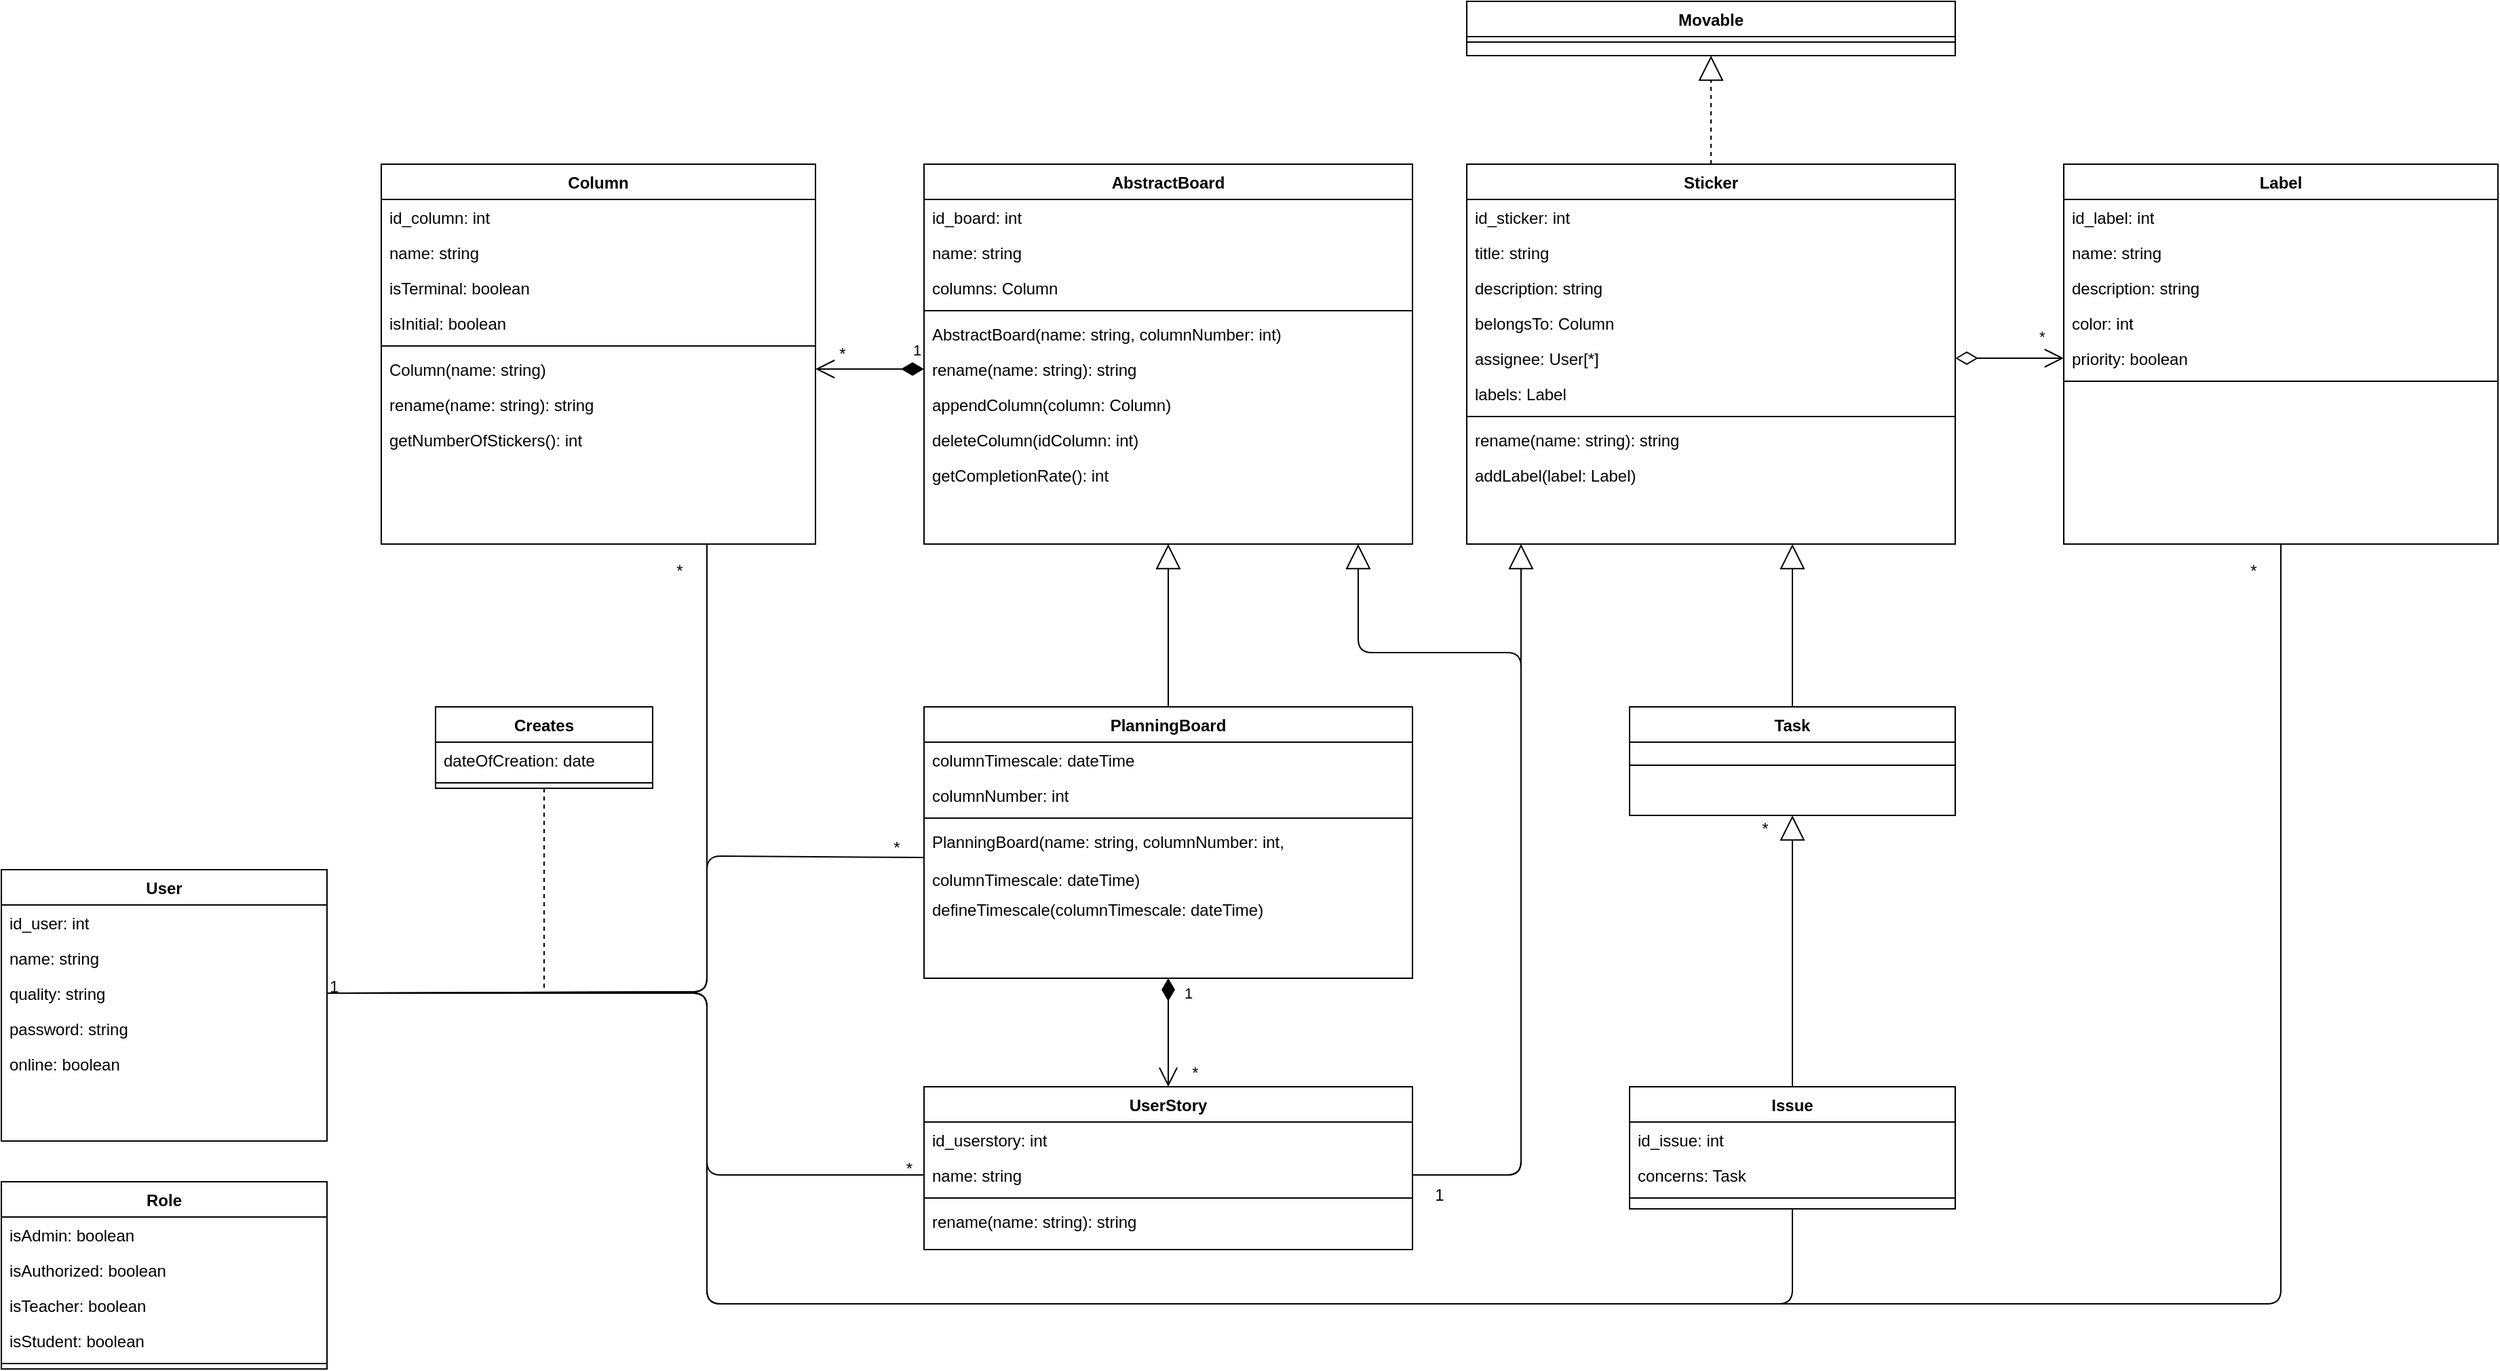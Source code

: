 <mxfile version="14.7.1" type="github">
  <diagram id="-n1arLx0iRGlMLNnjugE" name="Page-1">
    <mxGraphModel dx="1479" dy="492" grid="1" gridSize="10" guides="1" tooltips="1" connect="1" arrows="1" fold="1" page="1" pageScale="1" pageWidth="3300" pageHeight="4681" math="0" shadow="0">
      <root>
        <mxCell id="0" />
        <mxCell id="1" parent="0" />
        <mxCell id="pl6TtcTqllOGitY4xwyM-2" value="User" style="swimlane;fontStyle=1;align=center;verticalAlign=top;childLayout=stackLayout;horizontal=1;startSize=26;horizontalStack=0;resizeParent=1;resizeLast=0;collapsible=1;marginBottom=0;rounded=0;shadow=0;strokeWidth=1;" parent="1" vertex="1">
          <mxGeometry x="400" y="1000" width="240" height="200" as="geometry">
            <mxRectangle x="230" y="140" width="160" height="26" as="alternateBounds" />
          </mxGeometry>
        </mxCell>
        <mxCell id="pl6TtcTqllOGitY4xwyM-3" value="id_user: int" style="text;align=left;verticalAlign=top;spacingLeft=4;spacingRight=4;overflow=hidden;rotatable=0;points=[[0,0.5],[1,0.5]];portConstraint=eastwest;rounded=0;shadow=0;html=0;" parent="pl6TtcTqllOGitY4xwyM-2" vertex="1">
          <mxGeometry y="26" width="240" height="26" as="geometry" />
        </mxCell>
        <mxCell id="pl6TtcTqllOGitY4xwyM-4" value="name: string" style="text;align=left;verticalAlign=top;spacingLeft=4;spacingRight=4;overflow=hidden;rotatable=0;points=[[0,0.5],[1,0.5]];portConstraint=eastwest;" parent="pl6TtcTqllOGitY4xwyM-2" vertex="1">
          <mxGeometry y="52" width="240" height="26" as="geometry" />
        </mxCell>
        <mxCell id="pl6TtcTqllOGitY4xwyM-5" value="quality: string" style="text;align=left;verticalAlign=top;spacingLeft=4;spacingRight=4;overflow=hidden;rotatable=0;points=[[0,0.5],[1,0.5]];portConstraint=eastwest;rounded=0;shadow=0;html=0;" parent="pl6TtcTqllOGitY4xwyM-2" vertex="1">
          <mxGeometry y="78" width="240" height="26" as="geometry" />
        </mxCell>
        <mxCell id="pl6TtcTqllOGitY4xwyM-6" value="password: string" style="text;align=left;verticalAlign=top;spacingLeft=4;spacingRight=4;overflow=hidden;rotatable=0;points=[[0,0.5],[1,0.5]];portConstraint=eastwest;rounded=0;shadow=0;html=0;" parent="pl6TtcTqllOGitY4xwyM-2" vertex="1">
          <mxGeometry y="104" width="240" height="26" as="geometry" />
        </mxCell>
        <mxCell id="pl6TtcTqllOGitY4xwyM-7" value="online: boolean" style="text;align=left;verticalAlign=top;spacingLeft=4;spacingRight=4;overflow=hidden;rotatable=0;points=[[0,0.5],[1,0.5]];portConstraint=eastwest;rounded=0;shadow=0;html=0;" parent="pl6TtcTqllOGitY4xwyM-2" vertex="1">
          <mxGeometry y="130" width="240" height="26" as="geometry" />
        </mxCell>
        <mxCell id="pl6TtcTqllOGitY4xwyM-8" value="AbstractBoard" style="swimlane;fontStyle=1;align=center;verticalAlign=top;childLayout=stackLayout;horizontal=1;startSize=26;horizontalStack=0;resizeParent=1;resizeLast=0;collapsible=1;marginBottom=0;rounded=0;shadow=0;strokeWidth=1;" parent="1" vertex="1">
          <mxGeometry x="1080" y="480" width="360" height="280" as="geometry">
            <mxRectangle x="550" y="140" width="160" height="26" as="alternateBounds" />
          </mxGeometry>
        </mxCell>
        <mxCell id="pl6TtcTqllOGitY4xwyM-9" value="id_board: int" style="text;align=left;verticalAlign=top;spacingLeft=4;spacingRight=4;overflow=hidden;rotatable=0;points=[[0,0.5],[1,0.5]];portConstraint=eastwest;" parent="pl6TtcTqllOGitY4xwyM-8" vertex="1">
          <mxGeometry y="26" width="360" height="26" as="geometry" />
        </mxCell>
        <mxCell id="pl6TtcTqllOGitY4xwyM-10" value="name: string" style="text;align=left;verticalAlign=top;spacingLeft=4;spacingRight=4;overflow=hidden;rotatable=0;points=[[0,0.5],[1,0.5]];portConstraint=eastwest;rounded=0;shadow=0;html=0;" parent="pl6TtcTqllOGitY4xwyM-8" vertex="1">
          <mxGeometry y="52" width="360" height="26" as="geometry" />
        </mxCell>
        <mxCell id="pl6TtcTqllOGitY4xwyM-11" value="columns: Column" style="text;align=left;verticalAlign=top;spacingLeft=4;spacingRight=4;overflow=hidden;rotatable=0;points=[[0,0.5],[1,0.5]];portConstraint=eastwest;rounded=0;shadow=0;html=0;" parent="pl6TtcTqllOGitY4xwyM-8" vertex="1">
          <mxGeometry y="78" width="360" height="26" as="geometry" />
        </mxCell>
        <mxCell id="pl6TtcTqllOGitY4xwyM-12" value="" style="line;html=1;strokeWidth=1;align=left;verticalAlign=middle;spacingTop=-1;spacingLeft=3;spacingRight=3;rotatable=0;labelPosition=right;points=[];portConstraint=eastwest;" parent="pl6TtcTqllOGitY4xwyM-8" vertex="1">
          <mxGeometry y="104" width="360" height="8" as="geometry" />
        </mxCell>
        <mxCell id="pl6TtcTqllOGitY4xwyM-13" value="AbstractBoard(name: string, columnNumber: int)" style="text;align=left;verticalAlign=top;spacingLeft=4;spacingRight=4;overflow=hidden;rotatable=0;points=[[0,0.5],[1,0.5]];portConstraint=eastwest;" parent="pl6TtcTqllOGitY4xwyM-8" vertex="1">
          <mxGeometry y="112" width="360" height="26" as="geometry" />
        </mxCell>
        <mxCell id="pl6TtcTqllOGitY4xwyM-14" value="rename(name: string): string" style="text;align=left;verticalAlign=top;spacingLeft=4;spacingRight=4;overflow=hidden;rotatable=0;points=[[0,0.5],[1,0.5]];portConstraint=eastwest;" parent="pl6TtcTqllOGitY4xwyM-8" vertex="1">
          <mxGeometry y="138" width="360" height="26" as="geometry" />
        </mxCell>
        <mxCell id="pl6TtcTqllOGitY4xwyM-15" value="appendColumn(column: Column)" style="text;align=left;verticalAlign=top;spacingLeft=4;spacingRight=4;overflow=hidden;rotatable=0;points=[[0,0.5],[1,0.5]];portConstraint=eastwest;" parent="pl6TtcTqllOGitY4xwyM-8" vertex="1">
          <mxGeometry y="164" width="360" height="26" as="geometry" />
        </mxCell>
        <mxCell id="pl6TtcTqllOGitY4xwyM-16" value="deleteColumn(idColumn: int)" style="text;align=left;verticalAlign=top;spacingLeft=4;spacingRight=4;overflow=hidden;rotatable=0;points=[[0,0.5],[1,0.5]];portConstraint=eastwest;" parent="pl6TtcTqllOGitY4xwyM-8" vertex="1">
          <mxGeometry y="190" width="360" height="26" as="geometry" />
        </mxCell>
        <mxCell id="pl6TtcTqllOGitY4xwyM-17" value="getCompletionRate(): int" style="text;align=left;verticalAlign=top;spacingLeft=4;spacingRight=4;overflow=hidden;rotatable=0;points=[[0,0.5],[1,0.5]];portConstraint=eastwest;rounded=0;shadow=0;html=0;" parent="pl6TtcTqllOGitY4xwyM-8" vertex="1">
          <mxGeometry y="216" width="360" height="26" as="geometry" />
        </mxCell>
        <mxCell id="pl6TtcTqllOGitY4xwyM-21" value="PlanningBoard" style="swimlane;fontStyle=1;align=center;verticalAlign=top;childLayout=stackLayout;horizontal=1;startSize=26;horizontalStack=0;resizeParent=1;resizeLast=0;collapsible=1;marginBottom=0;rounded=0;shadow=0;strokeWidth=1;" parent="1" vertex="1">
          <mxGeometry x="1080" y="880" width="360" height="200" as="geometry">
            <mxRectangle x="550" y="140" width="160" height="26" as="alternateBounds" />
          </mxGeometry>
        </mxCell>
        <mxCell id="pl6TtcTqllOGitY4xwyM-22" value="columnTimescale: dateTime" style="text;align=left;verticalAlign=top;spacingLeft=4;spacingRight=4;overflow=hidden;rotatable=0;points=[[0,0.5],[1,0.5]];portConstraint=eastwest;rounded=0;shadow=0;html=0;" parent="pl6TtcTqllOGitY4xwyM-21" vertex="1">
          <mxGeometry y="26" width="360" height="26" as="geometry" />
        </mxCell>
        <mxCell id="ACFRyJSHy_dvtxBTFt1p-10" value="columnNumber: int" style="text;align=left;verticalAlign=top;spacingLeft=4;spacingRight=4;overflow=hidden;rotatable=0;points=[[0,0.5],[1,0.5]];portConstraint=eastwest;rounded=0;shadow=0;html=0;" vertex="1" parent="pl6TtcTqllOGitY4xwyM-21">
          <mxGeometry y="52" width="360" height="26" as="geometry" />
        </mxCell>
        <mxCell id="pl6TtcTqllOGitY4xwyM-23" value="" style="line;html=1;strokeWidth=1;align=left;verticalAlign=middle;spacingTop=-1;spacingLeft=3;spacingRight=3;rotatable=0;labelPosition=right;points=[];portConstraint=eastwest;" parent="pl6TtcTqllOGitY4xwyM-21" vertex="1">
          <mxGeometry y="78" width="360" height="8" as="geometry" />
        </mxCell>
        <mxCell id="pl6TtcTqllOGitY4xwyM-24" value="PlanningBoard(name: string, columnNumber: int, &#xa;&#xa;columnTimescale: dateTime)" style="text;align=left;verticalAlign=top;spacingLeft=4;spacingRight=4;overflow=hidden;rotatable=0;points=[[0,0.5],[1,0.5]];portConstraint=eastwest;" parent="pl6TtcTqllOGitY4xwyM-21" vertex="1">
          <mxGeometry y="86" width="360" height="50" as="geometry" />
        </mxCell>
        <mxCell id="pl6TtcTqllOGitY4xwyM-25" value="defineTimescale(columnTimescale: dateTime)" style="text;align=left;verticalAlign=top;spacingLeft=4;spacingRight=4;overflow=hidden;rotatable=0;points=[[0,0.5],[1,0.5]];portConstraint=eastwest;" parent="pl6TtcTqllOGitY4xwyM-21" vertex="1">
          <mxGeometry y="136" width="360" height="26" as="geometry" />
        </mxCell>
        <mxCell id="pl6TtcTqllOGitY4xwyM-26" value="UserStory" style="swimlane;fontStyle=1;align=center;verticalAlign=top;childLayout=stackLayout;horizontal=1;startSize=26;horizontalStack=0;resizeParent=1;resizeLast=0;collapsible=1;marginBottom=0;rounded=0;shadow=0;strokeWidth=1;" parent="1" vertex="1">
          <mxGeometry x="1080" y="1160" width="360" height="120" as="geometry">
            <mxRectangle x="550" y="140" width="160" height="26" as="alternateBounds" />
          </mxGeometry>
        </mxCell>
        <mxCell id="pl6TtcTqllOGitY4xwyM-27" value="id_userstory: int" style="text;align=left;verticalAlign=top;spacingLeft=4;spacingRight=4;overflow=hidden;rotatable=0;points=[[0,0.5],[1,0.5]];portConstraint=eastwest;rounded=0;shadow=0;html=0;" parent="pl6TtcTqllOGitY4xwyM-26" vertex="1">
          <mxGeometry y="26" width="360" height="26" as="geometry" />
        </mxCell>
        <mxCell id="pl6TtcTqllOGitY4xwyM-28" value="name: string" style="text;align=left;verticalAlign=top;spacingLeft=4;spacingRight=4;overflow=hidden;rotatable=0;points=[[0,0.5],[1,0.5]];portConstraint=eastwest;rounded=0;shadow=0;html=0;" parent="pl6TtcTqllOGitY4xwyM-26" vertex="1">
          <mxGeometry y="52" width="360" height="26" as="geometry" />
        </mxCell>
        <mxCell id="pl6TtcTqllOGitY4xwyM-29" value="" style="line;html=1;strokeWidth=1;align=left;verticalAlign=middle;spacingTop=-1;spacingLeft=3;spacingRight=3;rotatable=0;labelPosition=right;points=[];portConstraint=eastwest;" parent="pl6TtcTqllOGitY4xwyM-26" vertex="1">
          <mxGeometry y="78" width="360" height="8" as="geometry" />
        </mxCell>
        <mxCell id="pl6TtcTqllOGitY4xwyM-30" value="rename(name: string): string" style="text;align=left;verticalAlign=top;spacingLeft=4;spacingRight=4;overflow=hidden;rotatable=0;points=[[0,0.5],[1,0.5]];portConstraint=eastwest;" parent="pl6TtcTqllOGitY4xwyM-26" vertex="1">
          <mxGeometry y="86" width="360" height="26" as="geometry" />
        </mxCell>
        <mxCell id="pl6TtcTqllOGitY4xwyM-32" value="Sticker" style="swimlane;fontStyle=1;align=center;verticalAlign=top;childLayout=stackLayout;horizontal=1;startSize=26;horizontalStack=0;resizeParent=1;resizeLast=0;collapsible=1;marginBottom=0;rounded=0;shadow=0;strokeWidth=1;" parent="1" vertex="1">
          <mxGeometry x="1480" y="480" width="360" height="280" as="geometry">
            <mxRectangle x="550" y="140" width="160" height="26" as="alternateBounds" />
          </mxGeometry>
        </mxCell>
        <mxCell id="pl6TtcTqllOGitY4xwyM-33" value="id_sticker: int" style="text;align=left;verticalAlign=top;spacingLeft=4;spacingRight=4;overflow=hidden;rotatable=0;points=[[0,0.5],[1,0.5]];portConstraint=eastwest;" parent="pl6TtcTqllOGitY4xwyM-32" vertex="1">
          <mxGeometry y="26" width="360" height="26" as="geometry" />
        </mxCell>
        <mxCell id="pl6TtcTqllOGitY4xwyM-34" value="title: string" style="text;align=left;verticalAlign=top;spacingLeft=4;spacingRight=4;overflow=hidden;rotatable=0;points=[[0,0.5],[1,0.5]];portConstraint=eastwest;rounded=0;shadow=0;html=0;" parent="pl6TtcTqllOGitY4xwyM-32" vertex="1">
          <mxGeometry y="52" width="360" height="26" as="geometry" />
        </mxCell>
        <mxCell id="pl6TtcTqllOGitY4xwyM-35" value="description: string" style="text;align=left;verticalAlign=top;spacingLeft=4;spacingRight=4;overflow=hidden;rotatable=0;points=[[0,0.5],[1,0.5]];portConstraint=eastwest;rounded=0;shadow=0;html=0;" parent="pl6TtcTqllOGitY4xwyM-32" vertex="1">
          <mxGeometry y="78" width="360" height="26" as="geometry" />
        </mxCell>
        <mxCell id="pl6TtcTqllOGitY4xwyM-37" value="belongsTo: Column" style="text;align=left;verticalAlign=top;spacingLeft=4;spacingRight=4;overflow=hidden;rotatable=0;points=[[0,0.5],[1,0.5]];portConstraint=eastwest;rounded=0;shadow=0;html=0;" parent="pl6TtcTqllOGitY4xwyM-32" vertex="1">
          <mxGeometry y="104" width="360" height="26" as="geometry" />
        </mxCell>
        <mxCell id="pl6TtcTqllOGitY4xwyM-38" value="assignee: User[*]" style="text;align=left;verticalAlign=top;spacingLeft=4;spacingRight=4;overflow=hidden;rotatable=0;points=[[0,0.5],[1,0.5]];portConstraint=eastwest;rounded=0;shadow=0;html=0;" parent="pl6TtcTqllOGitY4xwyM-32" vertex="1">
          <mxGeometry y="130" width="360" height="26" as="geometry" />
        </mxCell>
        <mxCell id="pl6TtcTqllOGitY4xwyM-39" value="labels: Label" style="text;align=left;verticalAlign=top;spacingLeft=4;spacingRight=4;overflow=hidden;rotatable=0;points=[[0,0.5],[1,0.5]];portConstraint=eastwest;rounded=0;shadow=0;html=0;" parent="pl6TtcTqllOGitY4xwyM-32" vertex="1">
          <mxGeometry y="156" width="360" height="26" as="geometry" />
        </mxCell>
        <mxCell id="pl6TtcTqllOGitY4xwyM-40" value="" style="line;html=1;strokeWidth=1;align=left;verticalAlign=middle;spacingTop=-1;spacingLeft=3;spacingRight=3;rotatable=0;labelPosition=right;points=[];portConstraint=eastwest;" parent="pl6TtcTqllOGitY4xwyM-32" vertex="1">
          <mxGeometry y="182" width="360" height="8" as="geometry" />
        </mxCell>
        <mxCell id="pl6TtcTqllOGitY4xwyM-41" value="rename(name: string): string" style="text;align=left;verticalAlign=top;spacingLeft=4;spacingRight=4;overflow=hidden;rotatable=0;points=[[0,0.5],[1,0.5]];portConstraint=eastwest;" parent="pl6TtcTqllOGitY4xwyM-32" vertex="1">
          <mxGeometry y="190" width="360" height="26" as="geometry" />
        </mxCell>
        <mxCell id="pl6TtcTqllOGitY4xwyM-42" value="addLabel(label: Label)" style="text;align=left;verticalAlign=top;spacingLeft=4;spacingRight=4;overflow=hidden;rotatable=0;points=[[0,0.5],[1,0.5]];portConstraint=eastwest;" parent="pl6TtcTqllOGitY4xwyM-32" vertex="1">
          <mxGeometry y="216" width="360" height="26" as="geometry" />
        </mxCell>
        <mxCell id="pl6TtcTqllOGitY4xwyM-43" value="&lt;div&gt;&lt;br&gt;&lt;/div&gt;" style="endArrow=block;endSize=16;endFill=0;html=1;exitX=0.5;exitY=0;exitDx=0;exitDy=0;entryX=0.5;entryY=1;entryDx=0;entryDy=0;" parent="1" source="pl6TtcTqllOGitY4xwyM-21" edge="1" target="pl6TtcTqllOGitY4xwyM-8">
          <mxGeometry x="0.152" y="20" width="160" relative="1" as="geometry">
            <mxPoint x="1270" y="890" as="sourcePoint" />
            <mxPoint x="1200" y="760" as="targetPoint" />
            <mxPoint as="offset" />
          </mxGeometry>
        </mxCell>
        <mxCell id="pl6TtcTqllOGitY4xwyM-44" value="1" style="endArrow=open;html=1;endSize=12;startArrow=diamondThin;startSize=14;startFill=1;edgeStyle=orthogonalEdgeStyle;align=left;verticalAlign=bottom;entryX=0.5;entryY=0;entryDx=0;entryDy=0;exitX=0.5;exitY=1;exitDx=0;exitDy=0;" parent="1" target="pl6TtcTqllOGitY4xwyM-26" edge="1" source="pl6TtcTqllOGitY4xwyM-21">
          <mxGeometry x="-0.5" y="10" relative="1" as="geometry">
            <mxPoint x="1430" y="1110" as="sourcePoint" />
            <mxPoint x="1220" y="1080" as="targetPoint" />
            <Array as="points" />
            <mxPoint as="offset" />
          </mxGeometry>
        </mxCell>
        <mxCell id="pl6TtcTqllOGitY4xwyM-45" value="Issue" style="swimlane;fontStyle=1;align=center;verticalAlign=top;childLayout=stackLayout;horizontal=1;startSize=26;horizontalStack=0;resizeParent=1;resizeLast=0;collapsible=1;marginBottom=0;rounded=0;shadow=0;strokeWidth=1;" parent="1" vertex="1">
          <mxGeometry x="1600" y="1160" width="240" height="90" as="geometry">
            <mxRectangle x="550" y="140" width="160" height="26" as="alternateBounds" />
          </mxGeometry>
        </mxCell>
        <mxCell id="pl6TtcTqllOGitY4xwyM-46" value="id_issue: int" style="text;align=left;verticalAlign=top;spacingLeft=4;spacingRight=4;overflow=hidden;rotatable=0;points=[[0,0.5],[1,0.5]];portConstraint=eastwest;rounded=0;shadow=0;html=0;" parent="pl6TtcTqllOGitY4xwyM-45" vertex="1">
          <mxGeometry y="26" width="240" height="26" as="geometry" />
        </mxCell>
        <mxCell id="pl6TtcTqllOGitY4xwyM-47" value="concerns: Task" style="text;align=left;verticalAlign=top;spacingLeft=4;spacingRight=4;overflow=hidden;rotatable=0;points=[[0,0.5],[1,0.5]];portConstraint=eastwest;rounded=0;shadow=0;html=0;" parent="pl6TtcTqllOGitY4xwyM-45" vertex="1">
          <mxGeometry y="52" width="240" height="26" as="geometry" />
        </mxCell>
        <mxCell id="pl6TtcTqllOGitY4xwyM-48" value="" style="line;html=1;strokeWidth=1;align=left;verticalAlign=middle;spacingTop=-1;spacingLeft=3;spacingRight=3;rotatable=0;labelPosition=right;points=[];portConstraint=eastwest;" parent="pl6TtcTqllOGitY4xwyM-45" vertex="1">
          <mxGeometry y="78" width="240" height="8" as="geometry" />
        </mxCell>
        <mxCell id="pl6TtcTqllOGitY4xwyM-53" value="1" style="text;html=1;strokeColor=none;fillColor=none;align=center;verticalAlign=middle;whiteSpace=wrap;rounded=0;" parent="1" vertex="1">
          <mxGeometry x="1440" y="1230" width="40" height="20" as="geometry" />
        </mxCell>
        <mxCell id="pl6TtcTqllOGitY4xwyM-56" value="*" style="text;html=1;strokeColor=none;fillColor=none;align=center;verticalAlign=middle;whiteSpace=wrap;rounded=0;" parent="1" vertex="1">
          <mxGeometry x="1260" y="1140" width="40" height="20" as="geometry" />
        </mxCell>
        <mxCell id="pl6TtcTqllOGitY4xwyM-59" style="edgeStyle=orthogonalEdgeStyle;orthogonalLoop=1;jettySize=auto;html=1;exitX=0.5;exitY=1;exitDx=0;exitDy=0;endArrow=none;endFill=0;dashed=1;" parent="1" source="pl6TtcTqllOGitY4xwyM-60" edge="1">
          <mxGeometry relative="1" as="geometry">
            <mxPoint x="800" y="1090" as="targetPoint" />
          </mxGeometry>
        </mxCell>
        <mxCell id="pl6TtcTqllOGitY4xwyM-60" value="Creates" style="swimlane;fontStyle=1;align=center;verticalAlign=top;childLayout=stackLayout;horizontal=1;startSize=26;horizontalStack=0;resizeParent=1;resizeParentMax=0;resizeLast=0;collapsible=1;marginBottom=0;" parent="1" vertex="1">
          <mxGeometry x="720" y="880" width="160" height="60" as="geometry" />
        </mxCell>
        <mxCell id="pl6TtcTqllOGitY4xwyM-61" value="dateOfCreation: date" style="text;strokeColor=none;fillColor=none;align=left;verticalAlign=top;spacingLeft=4;spacingRight=4;overflow=hidden;rotatable=0;points=[[0,0.5],[1,0.5]];portConstraint=eastwest;" parent="pl6TtcTqllOGitY4xwyM-60" vertex="1">
          <mxGeometry y="26" width="160" height="26" as="geometry" />
        </mxCell>
        <mxCell id="pl6TtcTqllOGitY4xwyM-62" value="" style="line;strokeWidth=1;fillColor=none;align=left;verticalAlign=middle;spacingTop=-1;spacingLeft=3;spacingRight=3;rotatable=0;labelPosition=right;points=[];portConstraint=eastwest;" parent="pl6TtcTqllOGitY4xwyM-60" vertex="1">
          <mxGeometry y="52" width="160" height="8" as="geometry" />
        </mxCell>
        <mxCell id="pl6TtcTqllOGitY4xwyM-69" value="" style="endArrow=none;shadow=0;strokeWidth=1;endFill=0;edgeStyle=orthogonalEdgeStyle;elbow=vertical;entryX=0;entryY=0.5;entryDx=0;entryDy=0;exitX=1;exitY=0.5;exitDx=0;exitDy=0;" parent="1" source="pl6TtcTqllOGitY4xwyM-5" target="pl6TtcTqllOGitY4xwyM-28" edge="1">
          <mxGeometry x="0.5" y="41" relative="1" as="geometry">
            <mxPoint x="690" y="1137" as="sourcePoint" />
            <mxPoint x="1090" y="1432.5" as="targetPoint" />
            <mxPoint x="-40" y="32" as="offset" />
            <Array as="points">
              <mxPoint x="920" y="1091" />
              <mxPoint x="920" y="1225" />
            </Array>
          </mxGeometry>
        </mxCell>
        <mxCell id="pl6TtcTqllOGitY4xwyM-70" value="1" style="resizable=0;align=left;verticalAlign=bottom;labelBackgroundColor=none;fontSize=12;" parent="pl6TtcTqllOGitY4xwyM-69" connectable="0" vertex="1">
          <mxGeometry x="-1" relative="1" as="geometry">
            <mxPoint y="4" as="offset" />
          </mxGeometry>
        </mxCell>
        <mxCell id="pl6TtcTqllOGitY4xwyM-71" value="*" style="resizable=0;align=right;verticalAlign=bottom;labelBackgroundColor=none;fontSize=12;" parent="pl6TtcTqllOGitY4xwyM-69" connectable="0" vertex="1">
          <mxGeometry x="1" relative="1" as="geometry">
            <mxPoint x="-7" y="4" as="offset" />
          </mxGeometry>
        </mxCell>
        <mxCell id="pl6TtcTqllOGitY4xwyM-73" value="Role" style="swimlane;fontStyle=1;align=center;verticalAlign=top;childLayout=stackLayout;horizontal=1;startSize=26;horizontalStack=0;resizeParent=1;resizeLast=0;collapsible=1;marginBottom=0;rounded=0;shadow=0;strokeWidth=1;" parent="1" vertex="1">
          <mxGeometry x="400" y="1230" width="240" height="138" as="geometry">
            <mxRectangle x="550" y="140" width="160" height="26" as="alternateBounds" />
          </mxGeometry>
        </mxCell>
        <mxCell id="ACFRyJSHy_dvtxBTFt1p-25" value="isAdmin: boolean" style="text;align=left;verticalAlign=top;spacingLeft=4;spacingRight=4;overflow=hidden;rotatable=0;points=[[0,0.5],[1,0.5]];portConstraint=eastwest;rounded=0;shadow=0;html=0;" vertex="1" parent="pl6TtcTqllOGitY4xwyM-73">
          <mxGeometry y="26" width="240" height="26" as="geometry" />
        </mxCell>
        <mxCell id="ACFRyJSHy_dvtxBTFt1p-26" value="isAuthorized: boolean" style="text;align=left;verticalAlign=top;spacingLeft=4;spacingRight=4;overflow=hidden;rotatable=0;points=[[0,0.5],[1,0.5]];portConstraint=eastwest;rounded=0;shadow=0;html=0;" vertex="1" parent="pl6TtcTqllOGitY4xwyM-73">
          <mxGeometry y="52" width="240" height="26" as="geometry" />
        </mxCell>
        <mxCell id="ACFRyJSHy_dvtxBTFt1p-27" value="isTeacher: boolean" style="text;align=left;verticalAlign=top;spacingLeft=4;spacingRight=4;overflow=hidden;rotatable=0;points=[[0,0.5],[1,0.5]];portConstraint=eastwest;rounded=0;shadow=0;html=0;" vertex="1" parent="pl6TtcTqllOGitY4xwyM-73">
          <mxGeometry y="78" width="240" height="26" as="geometry" />
        </mxCell>
        <mxCell id="ACFRyJSHy_dvtxBTFt1p-28" value="isStudent: boolean" style="text;align=left;verticalAlign=top;spacingLeft=4;spacingRight=4;overflow=hidden;rotatable=0;points=[[0,0.5],[1,0.5]];portConstraint=eastwest;rounded=0;shadow=0;html=0;" vertex="1" parent="pl6TtcTqllOGitY4xwyM-73">
          <mxGeometry y="104" width="240" height="26" as="geometry" />
        </mxCell>
        <mxCell id="pl6TtcTqllOGitY4xwyM-74" value="" style="line;html=1;strokeWidth=1;align=left;verticalAlign=middle;spacingTop=-1;spacingLeft=3;spacingRight=3;rotatable=0;labelPosition=right;points=[];portConstraint=eastwest;" parent="pl6TtcTqllOGitY4xwyM-73" vertex="1">
          <mxGeometry y="130" width="240" height="8" as="geometry" />
        </mxCell>
        <mxCell id="pl6TtcTqllOGitY4xwyM-75" value="Column" style="swimlane;fontStyle=1;align=center;verticalAlign=top;childLayout=stackLayout;horizontal=1;startSize=26;horizontalStack=0;resizeParent=1;resizeLast=0;collapsible=1;marginBottom=0;rounded=0;shadow=0;strokeWidth=1;" parent="1" vertex="1">
          <mxGeometry x="680" y="480" width="320" height="280" as="geometry">
            <mxRectangle x="550" y="140" width="160" height="26" as="alternateBounds" />
          </mxGeometry>
        </mxCell>
        <mxCell id="ACFRyJSHy_dvtxBTFt1p-2" value="id_column: int" style="text;align=left;verticalAlign=top;spacingLeft=4;spacingRight=4;overflow=hidden;rotatable=0;points=[[0,0.5],[1,0.5]];portConstraint=eastwest;" vertex="1" parent="pl6TtcTqllOGitY4xwyM-75">
          <mxGeometry y="26" width="320" height="26" as="geometry" />
        </mxCell>
        <mxCell id="ACFRyJSHy_dvtxBTFt1p-6" value="name: string" style="text;align=left;verticalAlign=top;spacingLeft=4;spacingRight=4;overflow=hidden;rotatable=0;points=[[0,0.5],[1,0.5]];portConstraint=eastwest;rounded=0;shadow=0;html=0;" vertex="1" parent="pl6TtcTqllOGitY4xwyM-75">
          <mxGeometry y="52" width="320" height="26" as="geometry" />
        </mxCell>
        <mxCell id="ACFRyJSHy_dvtxBTFt1p-11" value="isTerminal: boolean" style="text;align=left;verticalAlign=top;spacingLeft=4;spacingRight=4;overflow=hidden;rotatable=0;points=[[0,0.5],[1,0.5]];portConstraint=eastwest;rounded=0;shadow=0;html=0;" vertex="1" parent="pl6TtcTqllOGitY4xwyM-75">
          <mxGeometry y="78" width="320" height="26" as="geometry" />
        </mxCell>
        <mxCell id="ACFRyJSHy_dvtxBTFt1p-12" value="isInitial: boolean" style="text;align=left;verticalAlign=top;spacingLeft=4;spacingRight=4;overflow=hidden;rotatable=0;points=[[0,0.5],[1,0.5]];portConstraint=eastwest;rounded=0;shadow=0;html=0;" vertex="1" parent="pl6TtcTqllOGitY4xwyM-75">
          <mxGeometry y="104" width="320" height="26" as="geometry" />
        </mxCell>
        <mxCell id="pl6TtcTqllOGitY4xwyM-76" value="" style="line;html=1;strokeWidth=1;align=left;verticalAlign=middle;spacingTop=-1;spacingLeft=3;spacingRight=3;rotatable=0;labelPosition=right;points=[];portConstraint=eastwest;" parent="pl6TtcTqllOGitY4xwyM-75" vertex="1">
          <mxGeometry y="130" width="320" height="8" as="geometry" />
        </mxCell>
        <mxCell id="ACFRyJSHy_dvtxBTFt1p-1" value="Column(name: string)" style="text;align=left;verticalAlign=top;spacingLeft=4;spacingRight=4;overflow=hidden;rotatable=0;points=[[0,0.5],[1,0.5]];portConstraint=eastwest;" vertex="1" parent="pl6TtcTqllOGitY4xwyM-75">
          <mxGeometry y="138" width="320" height="26" as="geometry" />
        </mxCell>
        <mxCell id="ACFRyJSHy_dvtxBTFt1p-3" value="rename(name: string): string" style="text;align=left;verticalAlign=top;spacingLeft=4;spacingRight=4;overflow=hidden;rotatable=0;points=[[0,0.5],[1,0.5]];portConstraint=eastwest;" vertex="1" parent="pl6TtcTqllOGitY4xwyM-75">
          <mxGeometry y="164" width="320" height="26" as="geometry" />
        </mxCell>
        <mxCell id="ACFRyJSHy_dvtxBTFt1p-5" value="getNumberOfStickers(): int" style="text;align=left;verticalAlign=top;spacingLeft=4;spacingRight=4;overflow=hidden;rotatable=0;points=[[0,0.5],[1,0.5]];portConstraint=eastwest;rounded=0;shadow=0;html=0;" vertex="1" parent="pl6TtcTqllOGitY4xwyM-75">
          <mxGeometry y="190" width="320" height="26" as="geometry" />
        </mxCell>
        <mxCell id="pl6TtcTqllOGitY4xwyM-77" value="Label" style="swimlane;fontStyle=1;align=center;verticalAlign=top;childLayout=stackLayout;horizontal=1;startSize=26;horizontalStack=0;resizeParent=1;resizeLast=0;collapsible=1;marginBottom=0;rounded=0;shadow=0;strokeWidth=1;" parent="1" vertex="1">
          <mxGeometry x="1920" y="480" width="320" height="280" as="geometry">
            <mxRectangle x="550" y="140" width="160" height="26" as="alternateBounds" />
          </mxGeometry>
        </mxCell>
        <mxCell id="pl6TtcTqllOGitY4xwyM-78" value="id_label: int" style="text;align=left;verticalAlign=top;spacingLeft=4;spacingRight=4;overflow=hidden;rotatable=0;points=[[0,0.5],[1,0.5]];portConstraint=eastwest;" parent="pl6TtcTqllOGitY4xwyM-77" vertex="1">
          <mxGeometry y="26" width="320" height="26" as="geometry" />
        </mxCell>
        <mxCell id="pl6TtcTqllOGitY4xwyM-79" value="name: string" style="text;align=left;verticalAlign=top;spacingLeft=4;spacingRight=4;overflow=hidden;rotatable=0;points=[[0,0.5],[1,0.5]];portConstraint=eastwest;" parent="pl6TtcTqllOGitY4xwyM-77" vertex="1">
          <mxGeometry y="52" width="320" height="26" as="geometry" />
        </mxCell>
        <mxCell id="pl6TtcTqllOGitY4xwyM-80" value="description: string " style="text;align=left;verticalAlign=top;spacingLeft=4;spacingRight=4;overflow=hidden;rotatable=0;points=[[0,0.5],[1,0.5]];portConstraint=eastwest;" parent="pl6TtcTqllOGitY4xwyM-77" vertex="1">
          <mxGeometry y="78" width="320" height="26" as="geometry" />
        </mxCell>
        <mxCell id="pl6TtcTqllOGitY4xwyM-81" value="color: int" style="text;align=left;verticalAlign=top;spacingLeft=4;spacingRight=4;overflow=hidden;rotatable=0;points=[[0,0.5],[1,0.5]];portConstraint=eastwest;" parent="pl6TtcTqllOGitY4xwyM-77" vertex="1">
          <mxGeometry y="104" width="320" height="26" as="geometry" />
        </mxCell>
        <mxCell id="pl6TtcTqllOGitY4xwyM-82" value="priority: boolean" style="text;align=left;verticalAlign=top;spacingLeft=4;spacingRight=4;overflow=hidden;rotatable=0;points=[[0,0.5],[1,0.5]];portConstraint=eastwest;" parent="pl6TtcTqllOGitY4xwyM-77" vertex="1">
          <mxGeometry y="130" width="320" height="26" as="geometry" />
        </mxCell>
        <mxCell id="pl6TtcTqllOGitY4xwyM-83" value="" style="line;html=1;strokeWidth=1;align=left;verticalAlign=middle;spacingTop=-1;spacingLeft=3;spacingRight=3;rotatable=0;labelPosition=right;points=[];portConstraint=eastwest;" parent="pl6TtcTqllOGitY4xwyM-77" vertex="1">
          <mxGeometry y="156" width="320" height="8" as="geometry" />
        </mxCell>
        <mxCell id="pl6TtcTqllOGitY4xwyM-84" value="&lt;div&gt;&lt;br&gt;&lt;/div&gt;" style="endArrow=block;endSize=16;endFill=0;html=1;exitX=1;exitY=0.5;exitDx=0;exitDy=0;" parent="1" source="pl6TtcTqllOGitY4xwyM-28" edge="1">
          <mxGeometry x="0.84" y="10" width="160" relative="1" as="geometry">
            <mxPoint x="1400" y="1360" as="sourcePoint" />
            <mxPoint x="1400" y="760" as="targetPoint" />
            <mxPoint as="offset" />
            <Array as="points">
              <mxPoint x="1520" y="1225" />
              <mxPoint x="1520" y="840" />
              <mxPoint x="1400" y="840" />
            </Array>
          </mxGeometry>
        </mxCell>
        <mxCell id="pl6TtcTqllOGitY4xwyM-85" value="&lt;div&gt;&lt;br&gt;&lt;/div&gt;" style="endArrow=block;endSize=16;endFill=0;html=1;exitX=1;exitY=0.5;exitDx=0;exitDy=0;" parent="1" source="pl6TtcTqllOGitY4xwyM-28" edge="1">
          <mxGeometry x="0.152" y="20" width="160" relative="1" as="geometry">
            <mxPoint x="1460" y="1199" as="sourcePoint" />
            <mxPoint x="1520" y="760" as="targetPoint" />
            <mxPoint as="offset" />
            <Array as="points">
              <mxPoint x="1520" y="1225" />
            </Array>
          </mxGeometry>
        </mxCell>
        <mxCell id="pl6TtcTqllOGitY4xwyM-86" value="Movable" style="swimlane;fontStyle=1;align=center;verticalAlign=top;childLayout=stackLayout;horizontal=1;startSize=26;horizontalStack=0;resizeParent=1;resizeLast=0;collapsible=1;marginBottom=0;rounded=0;shadow=0;strokeWidth=1;" parent="1" vertex="1">
          <mxGeometry x="1480" y="360" width="360" height="40" as="geometry">
            <mxRectangle x="550" y="140" width="160" height="26" as="alternateBounds" />
          </mxGeometry>
        </mxCell>
        <mxCell id="pl6TtcTqllOGitY4xwyM-87" value="" style="line;html=1;strokeWidth=1;align=left;verticalAlign=middle;spacingTop=-1;spacingLeft=3;spacingRight=3;rotatable=0;labelPosition=right;points=[];portConstraint=eastwest;" parent="pl6TtcTqllOGitY4xwyM-86" vertex="1">
          <mxGeometry y="26" width="360" height="8" as="geometry" />
        </mxCell>
        <mxCell id="pl6TtcTqllOGitY4xwyM-88" value="*" style="endArrow=open;html=1;endSize=12;startArrow=diamondThin;startSize=14;startFill=0;edgeStyle=orthogonalEdgeStyle;align=left;verticalAlign=bottom;exitX=1;exitY=0.5;exitDx=0;exitDy=0;entryX=0;entryY=0.5;entryDx=0;entryDy=0;" parent="1" source="pl6TtcTqllOGitY4xwyM-38" target="pl6TtcTqllOGitY4xwyM-82" edge="1">
          <mxGeometry x="0.5" y="7" relative="1" as="geometry">
            <mxPoint x="1610" y="1442.5" as="sourcePoint" />
            <mxPoint x="1840" y="597" as="targetPoint" />
            <mxPoint as="offset" />
          </mxGeometry>
        </mxCell>
        <mxCell id="pl6TtcTqllOGitY4xwyM-89" value="Task" style="swimlane;fontStyle=1;align=center;verticalAlign=top;childLayout=stackLayout;horizontal=1;startSize=26;horizontalStack=0;resizeParent=1;resizeLast=0;collapsible=1;marginBottom=0;rounded=0;shadow=0;strokeWidth=1;" parent="1" vertex="1">
          <mxGeometry x="1600" y="880" width="240" height="80" as="geometry">
            <mxRectangle x="550" y="140" width="160" height="26" as="alternateBounds" />
          </mxGeometry>
        </mxCell>
        <mxCell id="pl6TtcTqllOGitY4xwyM-90" value="" style="line;html=1;strokeWidth=1;align=left;verticalAlign=middle;spacingTop=-1;spacingLeft=3;spacingRight=3;rotatable=0;labelPosition=right;points=[];portConstraint=eastwest;" parent="pl6TtcTqllOGitY4xwyM-89" vertex="1">
          <mxGeometry y="26" width="240" height="34" as="geometry" />
        </mxCell>
        <mxCell id="pl6TtcTqllOGitY4xwyM-91" value="&lt;div&gt;&lt;br&gt;&lt;/div&gt;" style="endArrow=block;endSize=16;endFill=0;html=1;exitX=0.5;exitY=0;exitDx=0;exitDy=0;" parent="1" source="pl6TtcTqllOGitY4xwyM-89" edge="1">
          <mxGeometry x="0.152" y="20" width="160" relative="1" as="geometry">
            <mxPoint x="1760" y="800" as="sourcePoint" />
            <mxPoint x="1720" y="760" as="targetPoint" />
            <mxPoint as="offset" />
          </mxGeometry>
        </mxCell>
        <mxCell id="pl6TtcTqllOGitY4xwyM-92" value="&lt;div&gt;&lt;br&gt;&lt;/div&gt;" style="endArrow=block;endSize=16;endFill=0;html=1;exitX=0.5;exitY=0;exitDx=0;exitDy=0;entryX=0.5;entryY=1;entryDx=0;entryDy=0;" parent="1" source="pl6TtcTqllOGitY4xwyM-45" target="pl6TtcTqllOGitY4xwyM-89" edge="1">
          <mxGeometry x="0.152" y="20" width="160" relative="1" as="geometry">
            <mxPoint x="1690" y="820" as="sourcePoint" />
            <mxPoint x="1701" y="860" as="targetPoint" />
            <mxPoint as="offset" />
          </mxGeometry>
        </mxCell>
        <mxCell id="pl6TtcTqllOGitY4xwyM-36" value="&lt;div&gt;&lt;br&gt;&lt;/div&gt;" style="endArrow=block;endSize=16;endFill=0;html=1;exitX=0.5;exitY=0;exitDx=0;exitDy=0;dashed=1;entryX=0.5;entryY=1;entryDx=0;entryDy=0;" parent="1" source="pl6TtcTqllOGitY4xwyM-32" target="pl6TtcTqllOGitY4xwyM-86" edge="1">
          <mxGeometry x="0.152" y="20" width="160" relative="1" as="geometry">
            <mxPoint x="1640" y="460" as="sourcePoint" />
            <mxPoint x="1640" y="382.5" as="targetPoint" />
            <mxPoint as="offset" />
            <Array as="points">
              <mxPoint x="1660" y="428" />
            </Array>
          </mxGeometry>
        </mxCell>
        <mxCell id="ACFRyJSHy_dvtxBTFt1p-8" value="1" style="endArrow=open;html=1;endSize=12;startArrow=diamondThin;startSize=14;startFill=1;edgeStyle=orthogonalEdgeStyle;align=left;verticalAlign=bottom;entryX=1;entryY=0.5;entryDx=0;entryDy=0;exitX=0;exitY=0.5;exitDx=0;exitDy=0;" edge="1" parent="1" source="pl6TtcTqllOGitY4xwyM-14" target="ACFRyJSHy_dvtxBTFt1p-1">
          <mxGeometry x="-0.75" y="-5" relative="1" as="geometry">
            <mxPoint x="1270" y="1050" as="sourcePoint" />
            <mxPoint x="1270" y="1170" as="targetPoint" />
            <Array as="points" />
            <mxPoint as="offset" />
          </mxGeometry>
        </mxCell>
        <mxCell id="ACFRyJSHy_dvtxBTFt1p-9" value="*" style="text;html=1;strokeColor=none;fillColor=none;align=center;verticalAlign=middle;whiteSpace=wrap;rounded=0;" vertex="1" parent="1">
          <mxGeometry x="1000" y="610" width="40" height="20" as="geometry" />
        </mxCell>
        <mxCell id="ACFRyJSHy_dvtxBTFt1p-16" value="" style="endArrow=none;html=1;entryX=0;entryY=0.5;entryDx=0;entryDy=0;exitX=1;exitY=0.5;exitDx=0;exitDy=0;" edge="1" parent="1" source="pl6TtcTqllOGitY4xwyM-5" target="pl6TtcTqllOGitY4xwyM-24">
          <mxGeometry width="50" height="50" relative="1" as="geometry">
            <mxPoint x="880" y="1090" as="sourcePoint" />
            <mxPoint x="920" y="960" as="targetPoint" />
            <Array as="points">
              <mxPoint x="920" y="1090" />
              <mxPoint x="920" y="990" />
            </Array>
          </mxGeometry>
        </mxCell>
        <mxCell id="ACFRyJSHy_dvtxBTFt1p-17" value="" style="endArrow=none;html=1;entryX=0.75;entryY=1;entryDx=0;entryDy=0;exitX=1;exitY=0.5;exitDx=0;exitDy=0;" edge="1" parent="1" source="pl6TtcTqllOGitY4xwyM-5" target="pl6TtcTqllOGitY4xwyM-75">
          <mxGeometry width="50" height="50" relative="1" as="geometry">
            <mxPoint x="880" y="1090" as="sourcePoint" />
            <mxPoint x="1080" y="950" as="targetPoint" />
            <Array as="points">
              <mxPoint x="920" y="1090" />
              <mxPoint x="920" y="950" />
            </Array>
          </mxGeometry>
        </mxCell>
        <mxCell id="ACFRyJSHy_dvtxBTFt1p-18" value="" style="endArrow=none;html=1;entryX=0.5;entryY=1;entryDx=0;entryDy=0;exitX=1;exitY=0.5;exitDx=0;exitDy=0;" edge="1" parent="1" source="pl6TtcTqllOGitY4xwyM-5" target="pl6TtcTqllOGitY4xwyM-45">
          <mxGeometry width="50" height="50" relative="1" as="geometry">
            <mxPoint x="650" y="1101" as="sourcePoint" />
            <mxPoint x="930" y="770" as="targetPoint" />
            <Array as="points">
              <mxPoint x="920" y="1091" />
              <mxPoint x="920" y="1320" />
              <mxPoint x="1720" y="1320" />
            </Array>
          </mxGeometry>
        </mxCell>
        <mxCell id="ACFRyJSHy_dvtxBTFt1p-19" value="" style="endArrow=none;html=1;entryX=0.5;entryY=1;entryDx=0;entryDy=0;exitX=1;exitY=0.5;exitDx=0;exitDy=0;" edge="1" parent="1" source="pl6TtcTqllOGitY4xwyM-5" target="pl6TtcTqllOGitY4xwyM-77">
          <mxGeometry width="50" height="50" relative="1" as="geometry">
            <mxPoint x="640" y="1091" as="sourcePoint" />
            <mxPoint x="1720" y="994" as="targetPoint" />
            <Array as="points">
              <mxPoint x="920" y="1091" />
              <mxPoint x="920" y="1320" />
              <mxPoint x="2080" y="1320" />
            </Array>
          </mxGeometry>
        </mxCell>
        <mxCell id="ACFRyJSHy_dvtxBTFt1p-20" value="*" style="text;html=1;strokeColor=none;fillColor=none;align=center;verticalAlign=middle;whiteSpace=wrap;rounded=0;" vertex="1" parent="1">
          <mxGeometry x="1040" y="974" width="40" height="20" as="geometry" />
        </mxCell>
        <mxCell id="ACFRyJSHy_dvtxBTFt1p-21" value="*" style="text;html=1;strokeColor=none;fillColor=none;align=center;verticalAlign=middle;whiteSpace=wrap;rounded=0;" vertex="1" parent="1">
          <mxGeometry x="1680" y="960" width="40" height="20" as="geometry" />
        </mxCell>
        <mxCell id="ACFRyJSHy_dvtxBTFt1p-22" value="*" style="text;html=1;strokeColor=none;fillColor=none;align=center;verticalAlign=middle;whiteSpace=wrap;rounded=0;" vertex="1" parent="1">
          <mxGeometry x="2040" y="770" width="40" height="20" as="geometry" />
        </mxCell>
        <mxCell id="ACFRyJSHy_dvtxBTFt1p-23" value="*" style="text;html=1;strokeColor=none;fillColor=none;align=center;verticalAlign=middle;whiteSpace=wrap;rounded=0;" vertex="1" parent="1">
          <mxGeometry x="880" y="770" width="40" height="20" as="geometry" />
        </mxCell>
      </root>
    </mxGraphModel>
  </diagram>
</mxfile>
